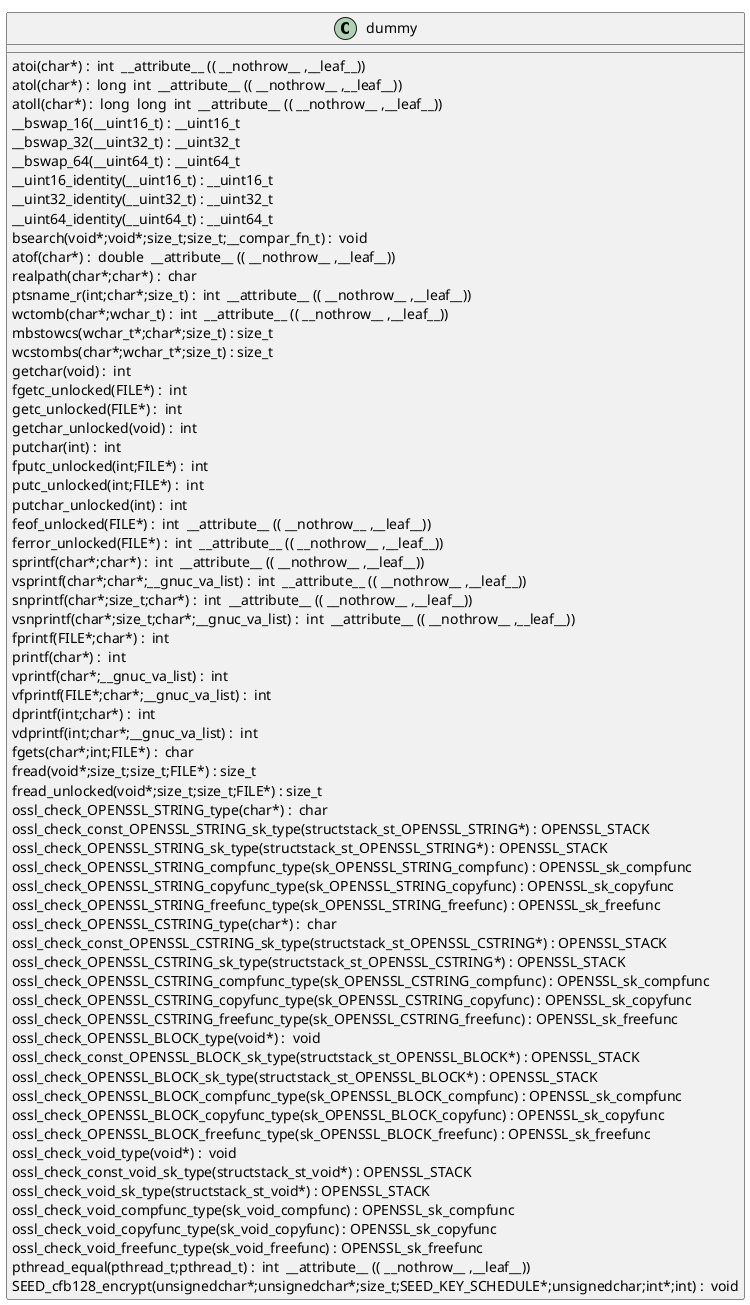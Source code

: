 @startuml
!pragma layout smetana
class dummy {
atoi(char*) :  int  __attribute__ (( __nothrow__ ,__leaf__)) [[[./../../.././qc/crypto/seed/seed_cfb.c.html#468]]]
atol(char*) :  long  int  __attribute__ (( __nothrow__ ,__leaf__)) [[[./../../.././qc/crypto/seed/seed_cfb.c.html#473]]]
atoll(char*) :  long  long  int  __attribute__ (( __nothrow__ ,__leaf__)) [[[./../../.././qc/crypto/seed/seed_cfb.c.html#480]]]
__bswap_16(__uint16_t) : __uint16_t [[[./../../.././qc/crypto/seed/seed_cfb.c.html#642]]]
__bswap_32(__uint32_t) : __uint32_t [[[./../../.././qc/crypto/seed/seed_cfb.c.html#657]]]
__bswap_64(__uint64_t) : __uint64_t [[[./../../.././qc/crypto/seed/seed_cfb.c.html#667]]]
__uint16_identity(__uint16_t) : __uint16_t [[[./../../.././qc/crypto/seed/seed_cfb.c.html#679]]]
__uint32_identity(__uint32_t) : __uint32_t [[[./../../.././qc/crypto/seed/seed_cfb.c.html#685]]]
__uint64_identity(__uint64_t) : __uint64_t [[[./../../.././qc/crypto/seed/seed_cfb.c.html#691]]]
bsearch(void*;void*;size_t;size_t;__compar_fn_t) :  void  [[[./../../.././qc/crypto/seed/seed_cfb.c.html#1359]]]
atof(char*) :  double  __attribute__ (( __nothrow__ ,__leaf__)) [[[./../../.././qc/crypto/seed/seed_cfb.c.html#1]]]
realpath(char*;char*) :  char  [[[./../../.././qc/crypto/seed/seed_cfb.c.html#1]]]
ptsname_r(int;char*;size_t) :  int  __attribute__ (( __nothrow__ ,__leaf__)) [[[./../../.././qc/crypto/seed/seed_cfb.c.html#1]]]
wctomb(char*;wchar_t) :  int  __attribute__ (( __nothrow__ ,__leaf__)) [[[./../../.././qc/crypto/seed/seed_cfb.c.html#1]]]
mbstowcs(wchar_t*;char*;size_t) : size_t [[[./../../.././qc/crypto/seed/seed_cfb.c.html#1]]]
wcstombs(char*;wchar_t*;size_t) : size_t [[[./../../.././qc/crypto/seed/seed_cfb.c.html#1]]]
getchar(void) :  int  [[[./../../.././qc/crypto/seed/seed_cfb.c.html#1]]]
fgetc_unlocked(FILE*) :  int  [[[./../../.././qc/crypto/seed/seed_cfb.c.html#1]]]
getc_unlocked(FILE*) :  int  [[[./../../.././qc/crypto/seed/seed_cfb.c.html#1]]]
getchar_unlocked(void) :  int  [[[./../../.././qc/crypto/seed/seed_cfb.c.html#1]]]
putchar(int) :  int  [[[./../../.././qc/crypto/seed/seed_cfb.c.html#1]]]
fputc_unlocked(int;FILE*) :  int  [[[./../../.././qc/crypto/seed/seed_cfb.c.html#1]]]
putc_unlocked(int;FILE*) :  int  [[[./../../.././qc/crypto/seed/seed_cfb.c.html#1]]]
putchar_unlocked(int) :  int  [[[./../../.././qc/crypto/seed/seed_cfb.c.html#1]]]
feof_unlocked(FILE*) :  int  __attribute__ (( __nothrow__ ,__leaf__)) [[[./../../.././qc/crypto/seed/seed_cfb.c.html#1]]]
ferror_unlocked(FILE*) :  int  __attribute__ (( __nothrow__ ,__leaf__)) [[[./../../.././qc/crypto/seed/seed_cfb.c.html#1]]]
sprintf(char*;char*) :  int  __attribute__ (( __nothrow__ ,__leaf__)) [[[./../../.././qc/crypto/seed/seed_cfb.c.html#1]]]
vsprintf(char*;char*;__gnuc_va_list) :  int  __attribute__ (( __nothrow__ ,__leaf__)) [[[./../../.././qc/crypto/seed/seed_cfb.c.html#1]]]
snprintf(char*;size_t;char*) :  int  __attribute__ (( __nothrow__ ,__leaf__)) [[[./../../.././qc/crypto/seed/seed_cfb.c.html#1]]]
vsnprintf(char*;size_t;char*;__gnuc_va_list) :  int  __attribute__ (( __nothrow__ ,__leaf__)) [[[./../../.././qc/crypto/seed/seed_cfb.c.html#1]]]
fprintf(FILE*;char*) :  int  [[[./../../.././qc/crypto/seed/seed_cfb.c.html#1]]]
printf(char*) :  int  [[[./../../.././qc/crypto/seed/seed_cfb.c.html#1]]]
vprintf(char*;__gnuc_va_list) :  int  [[[./../../.././qc/crypto/seed/seed_cfb.c.html#1]]]
vfprintf(FILE*;char*;__gnuc_va_list) :  int  [[[./../../.././qc/crypto/seed/seed_cfb.c.html#1]]]
dprintf(int;char*) :  int  [[[./../../.././qc/crypto/seed/seed_cfb.c.html#1]]]
vdprintf(int;char*;__gnuc_va_list) :  int  [[[./../../.././qc/crypto/seed/seed_cfb.c.html#1]]]
fgets(char*;int;FILE*) :  char  [[[./../../.././qc/crypto/seed/seed_cfb.c.html#1]]]
fread(void*;size_t;size_t;FILE*) : size_t [[[./../../.././qc/crypto/seed/seed_cfb.c.html#1]]]
fread_unlocked(void*;size_t;size_t;FILE*) : size_t [[[./../../.././qc/crypto/seed/seed_cfb.c.html#1]]]
ossl_check_OPENSSL_STRING_type(char*) :  char  [[[./../../.././qc/crypto/seed/seed_cfb.c.html#1]]]
ossl_check_const_OPENSSL_STRING_sk_type(structstack_st_OPENSSL_STRING*) : OPENSSL_STACK [[[./../../.././qc/crypto/seed/seed_cfb.c.html#1]]]
ossl_check_OPENSSL_STRING_sk_type(structstack_st_OPENSSL_STRING*) : OPENSSL_STACK [[[./../../.././qc/crypto/seed/seed_cfb.c.html#1]]]
ossl_check_OPENSSL_STRING_compfunc_type(sk_OPENSSL_STRING_compfunc) : OPENSSL_sk_compfunc [[[./../../.././qc/crypto/seed/seed_cfb.c.html#1]]]
ossl_check_OPENSSL_STRING_copyfunc_type(sk_OPENSSL_STRING_copyfunc) : OPENSSL_sk_copyfunc [[[./../../.././qc/crypto/seed/seed_cfb.c.html#1]]]
ossl_check_OPENSSL_STRING_freefunc_type(sk_OPENSSL_STRING_freefunc) : OPENSSL_sk_freefunc [[[./../../.././qc/crypto/seed/seed_cfb.c.html#1]]]
ossl_check_OPENSSL_CSTRING_type(char*) :  char  [[[./../../.././qc/crypto/seed/seed_cfb.c.html#1]]]
ossl_check_const_OPENSSL_CSTRING_sk_type(structstack_st_OPENSSL_CSTRING*) : OPENSSL_STACK [[[./../../.././qc/crypto/seed/seed_cfb.c.html#1]]]
ossl_check_OPENSSL_CSTRING_sk_type(structstack_st_OPENSSL_CSTRING*) : OPENSSL_STACK [[[./../../.././qc/crypto/seed/seed_cfb.c.html#1]]]
ossl_check_OPENSSL_CSTRING_compfunc_type(sk_OPENSSL_CSTRING_compfunc) : OPENSSL_sk_compfunc [[[./../../.././qc/crypto/seed/seed_cfb.c.html#1]]]
ossl_check_OPENSSL_CSTRING_copyfunc_type(sk_OPENSSL_CSTRING_copyfunc) : OPENSSL_sk_copyfunc [[[./../../.././qc/crypto/seed/seed_cfb.c.html#1]]]
ossl_check_OPENSSL_CSTRING_freefunc_type(sk_OPENSSL_CSTRING_freefunc) : OPENSSL_sk_freefunc [[[./../../.././qc/crypto/seed/seed_cfb.c.html#1]]]
ossl_check_OPENSSL_BLOCK_type(void*) :  void  [[[./../../.././qc/crypto/seed/seed_cfb.c.html#1]]]
ossl_check_const_OPENSSL_BLOCK_sk_type(structstack_st_OPENSSL_BLOCK*) : OPENSSL_STACK [[[./../../.././qc/crypto/seed/seed_cfb.c.html#1]]]
ossl_check_OPENSSL_BLOCK_sk_type(structstack_st_OPENSSL_BLOCK*) : OPENSSL_STACK [[[./../../.././qc/crypto/seed/seed_cfb.c.html#1]]]
ossl_check_OPENSSL_BLOCK_compfunc_type(sk_OPENSSL_BLOCK_compfunc) : OPENSSL_sk_compfunc [[[./../../.././qc/crypto/seed/seed_cfb.c.html#1]]]
ossl_check_OPENSSL_BLOCK_copyfunc_type(sk_OPENSSL_BLOCK_copyfunc) : OPENSSL_sk_copyfunc [[[./../../.././qc/crypto/seed/seed_cfb.c.html#1]]]
ossl_check_OPENSSL_BLOCK_freefunc_type(sk_OPENSSL_BLOCK_freefunc) : OPENSSL_sk_freefunc [[[./../../.././qc/crypto/seed/seed_cfb.c.html#1]]]
ossl_check_void_type(void*) :  void  [[[./../../.././qc/crypto/seed/seed_cfb.c.html#1]]]
ossl_check_const_void_sk_type(structstack_st_void*) : OPENSSL_STACK [[[./../../.././qc/crypto/seed/seed_cfb.c.html#1]]]
ossl_check_void_sk_type(structstack_st_void*) : OPENSSL_STACK [[[./../../.././qc/crypto/seed/seed_cfb.c.html#1]]]
ossl_check_void_compfunc_type(sk_void_compfunc) : OPENSSL_sk_compfunc [[[./../../.././qc/crypto/seed/seed_cfb.c.html#1]]]
ossl_check_void_copyfunc_type(sk_void_copyfunc) : OPENSSL_sk_copyfunc [[[./../../.././qc/crypto/seed/seed_cfb.c.html#1]]]
ossl_check_void_freefunc_type(sk_void_freefunc) : OPENSSL_sk_freefunc [[[./../../.././qc/crypto/seed/seed_cfb.c.html#1]]]
pthread_equal(pthread_t;pthread_t) :  int  __attribute__ (( __nothrow__ ,__leaf__)) [[[./../../.././qc/crypto/seed/seed_cfb.c.html#1]]]
SEED_cfb128_encrypt(unsignedchar*;unsignedchar*;size_t;SEED_KEY_SCHEDULE*;unsignedchar;int*;int) :  void  [[[./../../.././qc/crypto/seed/seed_cfb.c.html#1]]]
} 
@enduml
